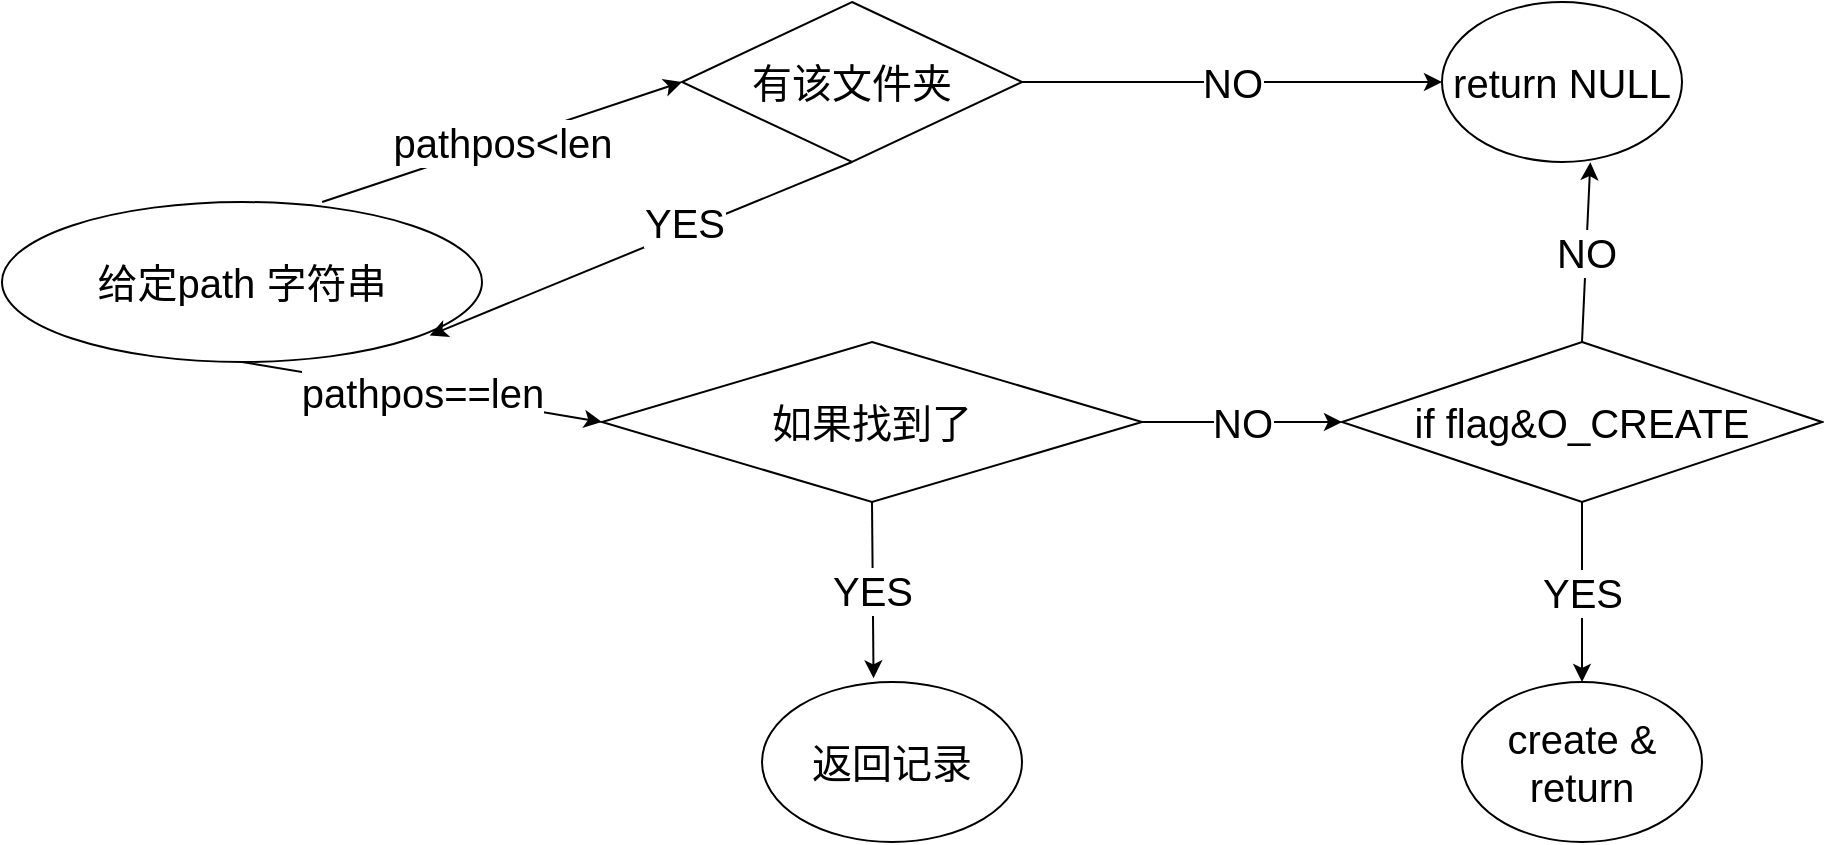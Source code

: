 <mxfile>
    <diagram id="ZfNHeJrgUkUiowlTX6aV" name="Page-1">
        <mxGraphModel dx="1378" dy="982" grid="1" gridSize="10" guides="1" tooltips="1" connect="1" arrows="1" fold="1" page="1" pageScale="1" pageWidth="3100" pageHeight="1200" math="0" shadow="0">
            <root>
                <mxCell id="0"/>
                <mxCell id="1" parent="0"/>
                <mxCell id="11" value="pathpos==len" style="edgeStyle=none;html=1;exitX=0.5;exitY=1;exitDx=0;exitDy=0;fontSize=20;entryX=0;entryY=0.5;entryDx=0;entryDy=0;" parent="1" source="2" target="13" edge="1">
                    <mxGeometry relative="1" as="geometry">
                        <mxPoint x="553.318" y="603.75" as="targetPoint"/>
                    </mxGeometry>
                </mxCell>
                <mxCell id="2" value="给定path 字符串" style="ellipse;whiteSpace=wrap;html=1;fontSize=20;" parent="1" vertex="1">
                    <mxGeometry x="230" y="370" width="240" height="80" as="geometry"/>
                </mxCell>
                <mxCell id="3" value="pathpos&amp;lt;len" style="endArrow=classic;html=1;fontSize=20;entryX=0;entryY=0.5;entryDx=0;entryDy=0;exitX=0.667;exitY=0;exitDx=0;exitDy=0;exitPerimeter=0;" parent="1" source="2" target="20" edge="1">
                    <mxGeometry width="50" height="50" relative="1" as="geometry">
                        <mxPoint x="380" y="370" as="sourcePoint"/>
                        <mxPoint x="570" y="310" as="targetPoint"/>
                    </mxGeometry>
                </mxCell>
                <mxCell id="8" value="NO" style="edgeStyle=none;html=1;exitX=1;exitY=0.5;exitDx=0;exitDy=0;fontSize=20;" parent="1" source="20" target="6" edge="1">
                    <mxGeometry relative="1" as="geometry">
                        <mxPoint x="750" y="320" as="sourcePoint"/>
                    </mxGeometry>
                </mxCell>
                <mxCell id="6" value="return NULL" style="ellipse;whiteSpace=wrap;html=1;fontSize=20;" parent="1" vertex="1">
                    <mxGeometry x="950" y="270" width="120" height="80" as="geometry"/>
                </mxCell>
                <mxCell id="7" value="YES" style="endArrow=classic;html=1;fontSize=20;exitX=0.5;exitY=1;exitDx=0;exitDy=0;entryX=0.891;entryY=0.834;entryDx=0;entryDy=0;entryPerimeter=0;" parent="1" source="20" target="2" edge="1">
                    <mxGeometry x="-0.221" y="-4" width="50" height="50" relative="1" as="geometry">
                        <mxPoint x="633.18" y="361.36" as="sourcePoint"/>
                        <mxPoint x="540" y="450" as="targetPoint"/>
                        <mxPoint as="offset"/>
                    </mxGeometry>
                </mxCell>
                <mxCell id="12" value="返回记录" style="ellipse;whiteSpace=wrap;html=1;fontSize=20;" parent="1" vertex="1">
                    <mxGeometry x="610" y="610" width="130" height="80" as="geometry"/>
                </mxCell>
                <mxCell id="14" value="YES" style="edgeStyle=none;html=1;exitX=0.5;exitY=1;exitDx=0;exitDy=0;entryX=0.429;entryY=-0.023;entryDx=0;entryDy=0;entryPerimeter=0;fontSize=20;" parent="1" source="13" target="12" edge="1">
                    <mxGeometry relative="1" as="geometry"/>
                </mxCell>
                <mxCell id="16" value="NO" style="edgeStyle=none;html=1;exitX=1;exitY=0.5;exitDx=0;exitDy=0;entryX=0;entryY=0.5;entryDx=0;entryDy=0;fontSize=20;" parent="1" source="13" target="15" edge="1">
                    <mxGeometry relative="1" as="geometry"/>
                </mxCell>
                <mxCell id="13" value="如果找到了" style="rhombus;whiteSpace=wrap;html=1;fontSize=20;" parent="1" vertex="1">
                    <mxGeometry x="530" y="440" width="270" height="80" as="geometry"/>
                </mxCell>
                <mxCell id="18" value="YES" style="edgeStyle=none;html=1;exitX=0.5;exitY=1;exitDx=0;exitDy=0;fontSize=20;" parent="1" source="15" target="17" edge="1">
                    <mxGeometry relative="1" as="geometry"/>
                </mxCell>
                <mxCell id="19" value="NO" style="edgeStyle=none;html=1;exitX=0.5;exitY=0;exitDx=0;exitDy=0;entryX=0.618;entryY=1.001;entryDx=0;entryDy=0;entryPerimeter=0;fontSize=20;" parent="1" source="15" target="6" edge="1">
                    <mxGeometry relative="1" as="geometry"/>
                </mxCell>
                <mxCell id="15" value="if flag&amp;amp;O_CREATE" style="rhombus;whiteSpace=wrap;html=1;fontSize=20;" parent="1" vertex="1">
                    <mxGeometry x="900" y="440" width="240" height="80" as="geometry"/>
                </mxCell>
                <mxCell id="17" value="create &amp;amp; return" style="ellipse;whiteSpace=wrap;html=1;fontSize=20;" parent="1" vertex="1">
                    <mxGeometry x="960" y="610" width="120" height="80" as="geometry"/>
                </mxCell>
                <mxCell id="20" value="有该文件夹" style="rhombus;whiteSpace=wrap;html=1;fontSize=20;" parent="1" vertex="1">
                    <mxGeometry x="570" y="270" width="170" height="80" as="geometry"/>
                </mxCell>
            </root>
        </mxGraphModel>
    </diagram>
</mxfile>